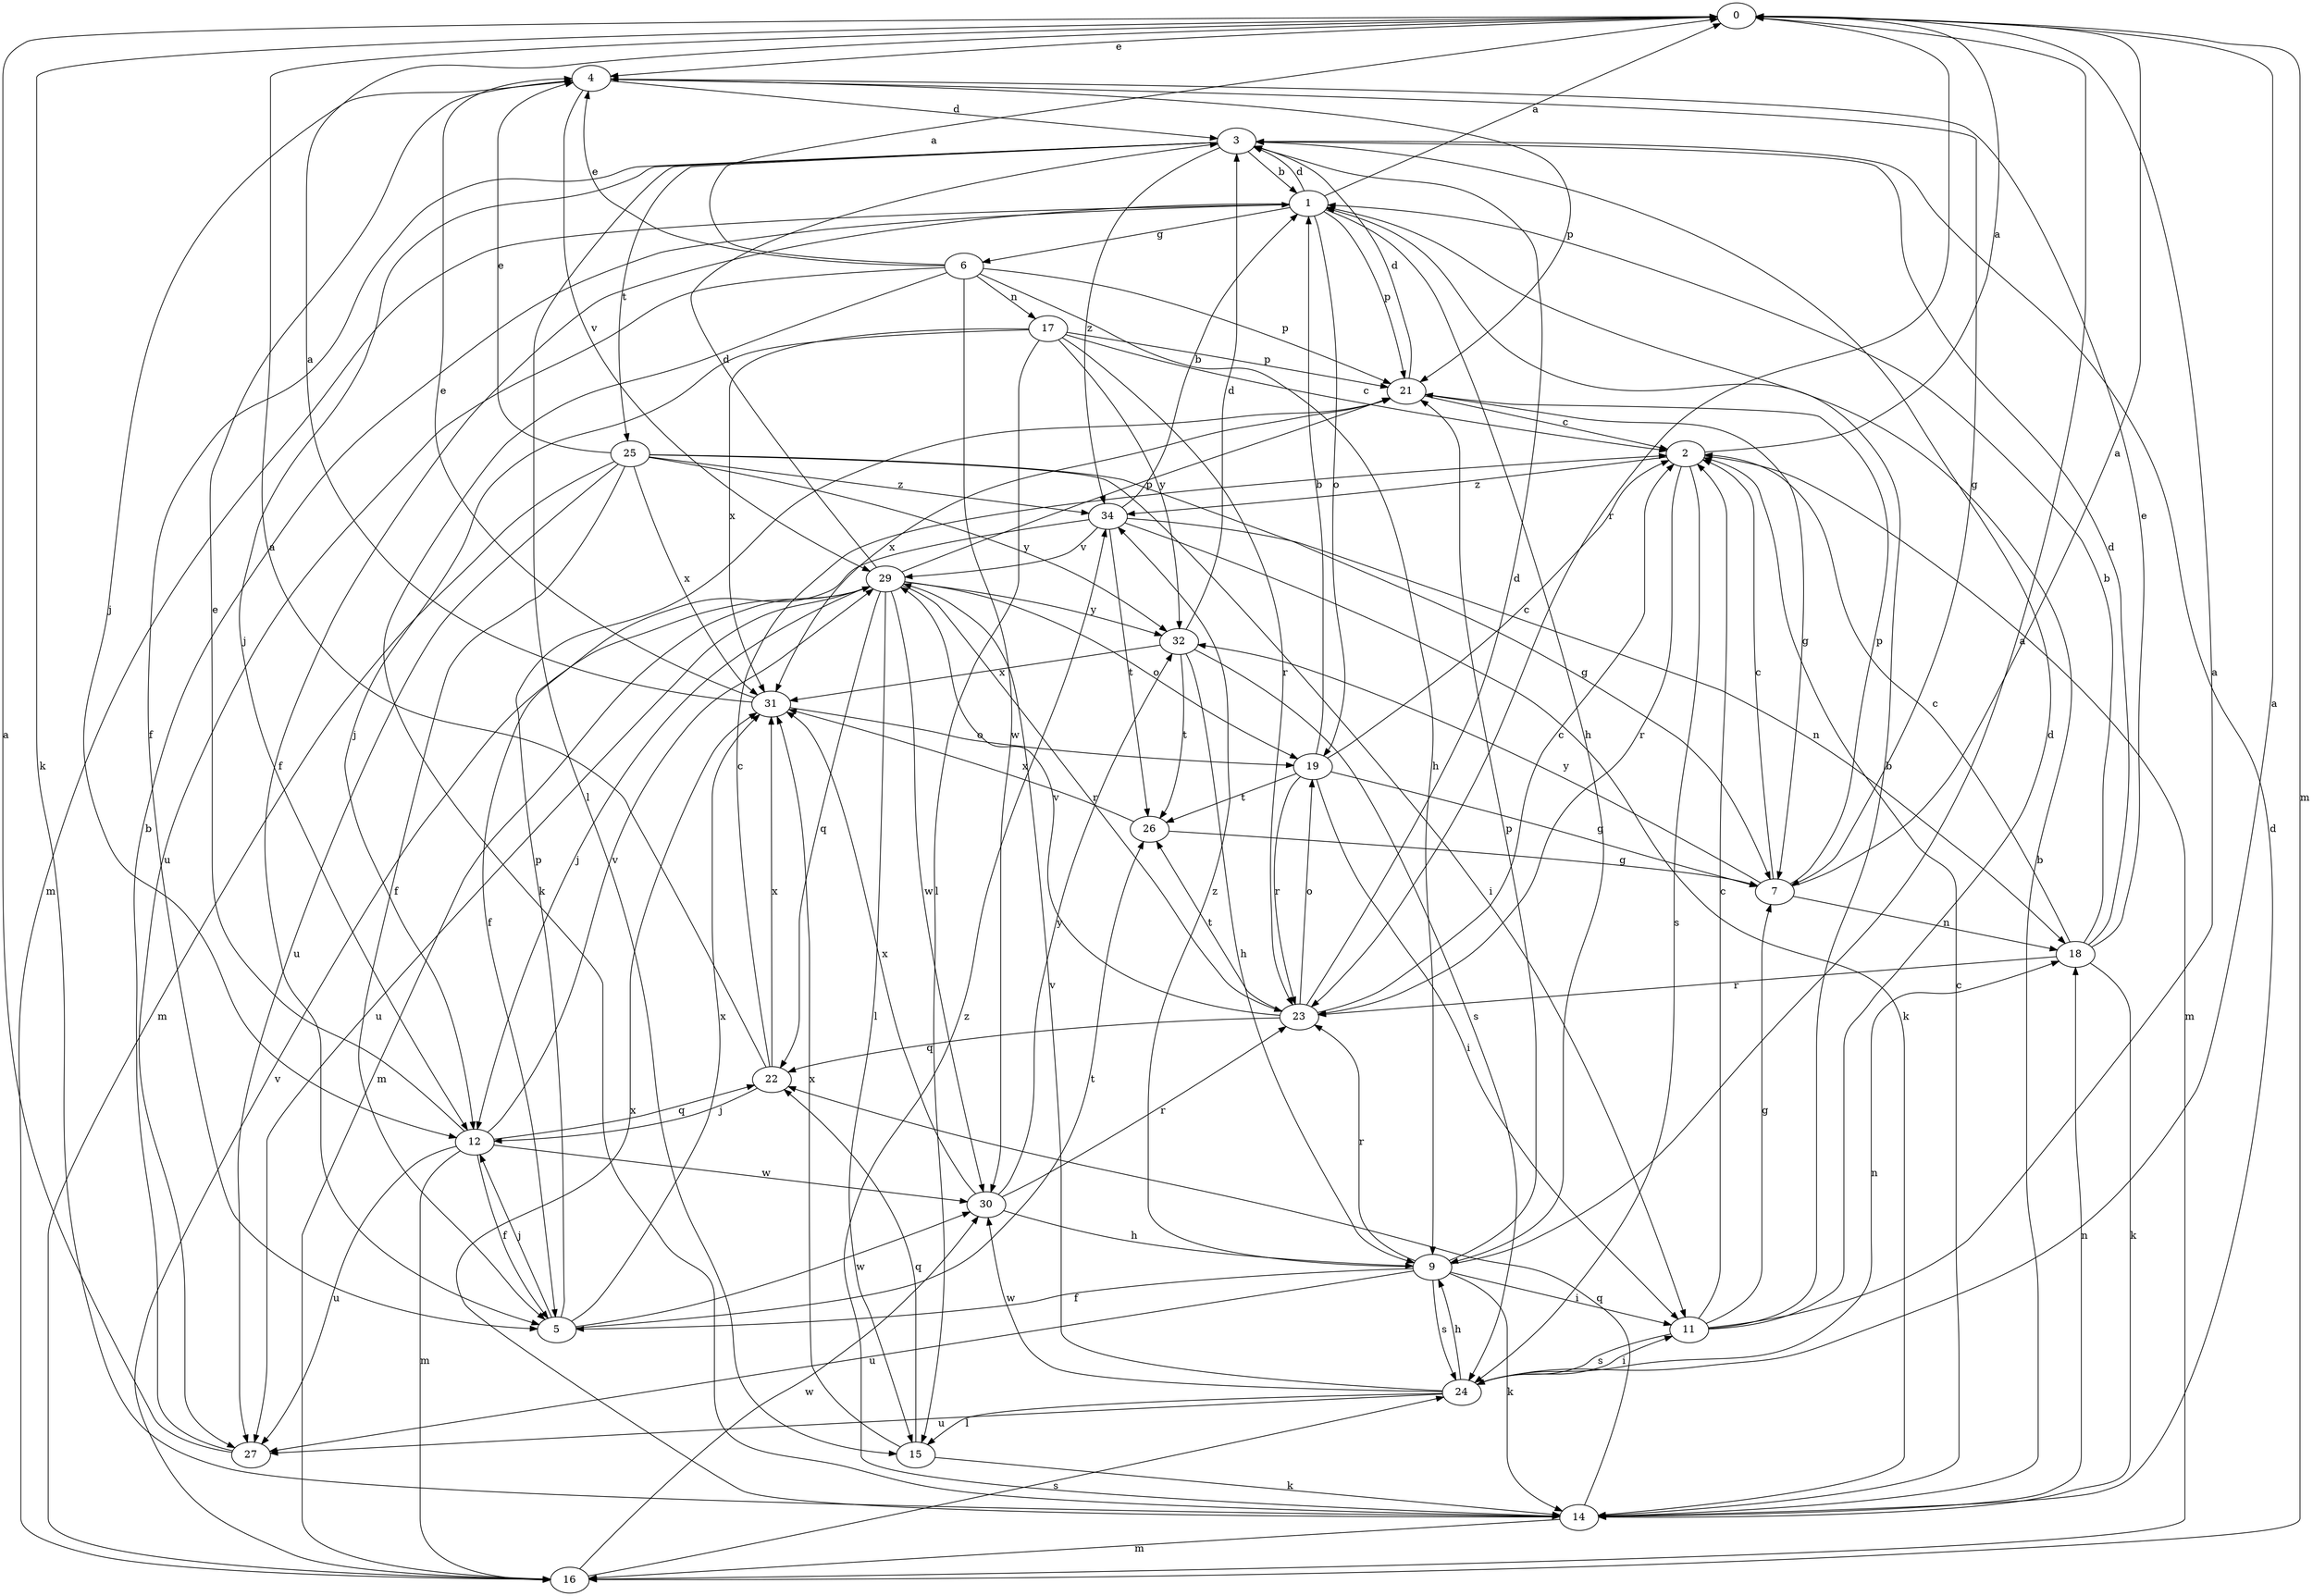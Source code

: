 strict digraph  {
0;
1;
2;
3;
4;
5;
6;
7;
9;
11;
12;
14;
15;
16;
17;
18;
19;
21;
22;
23;
24;
25;
26;
27;
29;
30;
31;
32;
34;
0 -> 4  [label=e];
0 -> 14  [label=k];
0 -> 16  [label=m];
0 -> 23  [label=r];
1 -> 0  [label=a];
1 -> 3  [label=d];
1 -> 5  [label=f];
1 -> 6  [label=g];
1 -> 9  [label=h];
1 -> 16  [label=m];
1 -> 19  [label=o];
1 -> 21  [label=p];
2 -> 0  [label=a];
2 -> 16  [label=m];
2 -> 23  [label=r];
2 -> 24  [label=s];
2 -> 34  [label=z];
3 -> 1  [label=b];
3 -> 5  [label=f];
3 -> 12  [label=j];
3 -> 15  [label=l];
3 -> 25  [label=t];
3 -> 34  [label=z];
4 -> 3  [label=d];
4 -> 7  [label=g];
4 -> 12  [label=j];
4 -> 21  [label=p];
4 -> 29  [label=v];
5 -> 12  [label=j];
5 -> 21  [label=p];
5 -> 26  [label=t];
5 -> 30  [label=w];
5 -> 31  [label=x];
6 -> 0  [label=a];
6 -> 4  [label=e];
6 -> 9  [label=h];
6 -> 14  [label=k];
6 -> 17  [label=n];
6 -> 21  [label=p];
6 -> 27  [label=u];
6 -> 30  [label=w];
7 -> 0  [label=a];
7 -> 2  [label=c];
7 -> 18  [label=n];
7 -> 21  [label=p];
7 -> 32  [label=y];
9 -> 0  [label=a];
9 -> 5  [label=f];
9 -> 11  [label=i];
9 -> 14  [label=k];
9 -> 21  [label=p];
9 -> 23  [label=r];
9 -> 24  [label=s];
9 -> 27  [label=u];
9 -> 34  [label=z];
11 -> 0  [label=a];
11 -> 1  [label=b];
11 -> 2  [label=c];
11 -> 3  [label=d];
11 -> 7  [label=g];
11 -> 24  [label=s];
12 -> 4  [label=e];
12 -> 5  [label=f];
12 -> 16  [label=m];
12 -> 22  [label=q];
12 -> 27  [label=u];
12 -> 29  [label=v];
12 -> 30  [label=w];
14 -> 1  [label=b];
14 -> 2  [label=c];
14 -> 3  [label=d];
14 -> 16  [label=m];
14 -> 18  [label=n];
14 -> 22  [label=q];
14 -> 31  [label=x];
14 -> 34  [label=z];
15 -> 14  [label=k];
15 -> 22  [label=q];
15 -> 31  [label=x];
16 -> 24  [label=s];
16 -> 29  [label=v];
16 -> 30  [label=w];
17 -> 2  [label=c];
17 -> 12  [label=j];
17 -> 15  [label=l];
17 -> 21  [label=p];
17 -> 23  [label=r];
17 -> 31  [label=x];
17 -> 32  [label=y];
18 -> 1  [label=b];
18 -> 2  [label=c];
18 -> 3  [label=d];
18 -> 4  [label=e];
18 -> 14  [label=k];
18 -> 23  [label=r];
19 -> 1  [label=b];
19 -> 2  [label=c];
19 -> 7  [label=g];
19 -> 11  [label=i];
19 -> 23  [label=r];
19 -> 26  [label=t];
21 -> 2  [label=c];
21 -> 3  [label=d];
21 -> 7  [label=g];
21 -> 31  [label=x];
22 -> 0  [label=a];
22 -> 2  [label=c];
22 -> 12  [label=j];
22 -> 31  [label=x];
23 -> 2  [label=c];
23 -> 3  [label=d];
23 -> 19  [label=o];
23 -> 22  [label=q];
23 -> 26  [label=t];
23 -> 29  [label=v];
24 -> 0  [label=a];
24 -> 9  [label=h];
24 -> 11  [label=i];
24 -> 15  [label=l];
24 -> 18  [label=n];
24 -> 27  [label=u];
24 -> 29  [label=v];
24 -> 30  [label=w];
25 -> 4  [label=e];
25 -> 5  [label=f];
25 -> 7  [label=g];
25 -> 11  [label=i];
25 -> 16  [label=m];
25 -> 27  [label=u];
25 -> 31  [label=x];
25 -> 32  [label=y];
25 -> 34  [label=z];
26 -> 7  [label=g];
26 -> 31  [label=x];
27 -> 0  [label=a];
27 -> 1  [label=b];
29 -> 3  [label=d];
29 -> 12  [label=j];
29 -> 15  [label=l];
29 -> 16  [label=m];
29 -> 19  [label=o];
29 -> 21  [label=p];
29 -> 22  [label=q];
29 -> 23  [label=r];
29 -> 27  [label=u];
29 -> 30  [label=w];
29 -> 32  [label=y];
30 -> 9  [label=h];
30 -> 23  [label=r];
30 -> 31  [label=x];
30 -> 32  [label=y];
31 -> 0  [label=a];
31 -> 4  [label=e];
31 -> 19  [label=o];
32 -> 3  [label=d];
32 -> 9  [label=h];
32 -> 24  [label=s];
32 -> 26  [label=t];
32 -> 31  [label=x];
34 -> 1  [label=b];
34 -> 5  [label=f];
34 -> 14  [label=k];
34 -> 18  [label=n];
34 -> 26  [label=t];
34 -> 29  [label=v];
}
